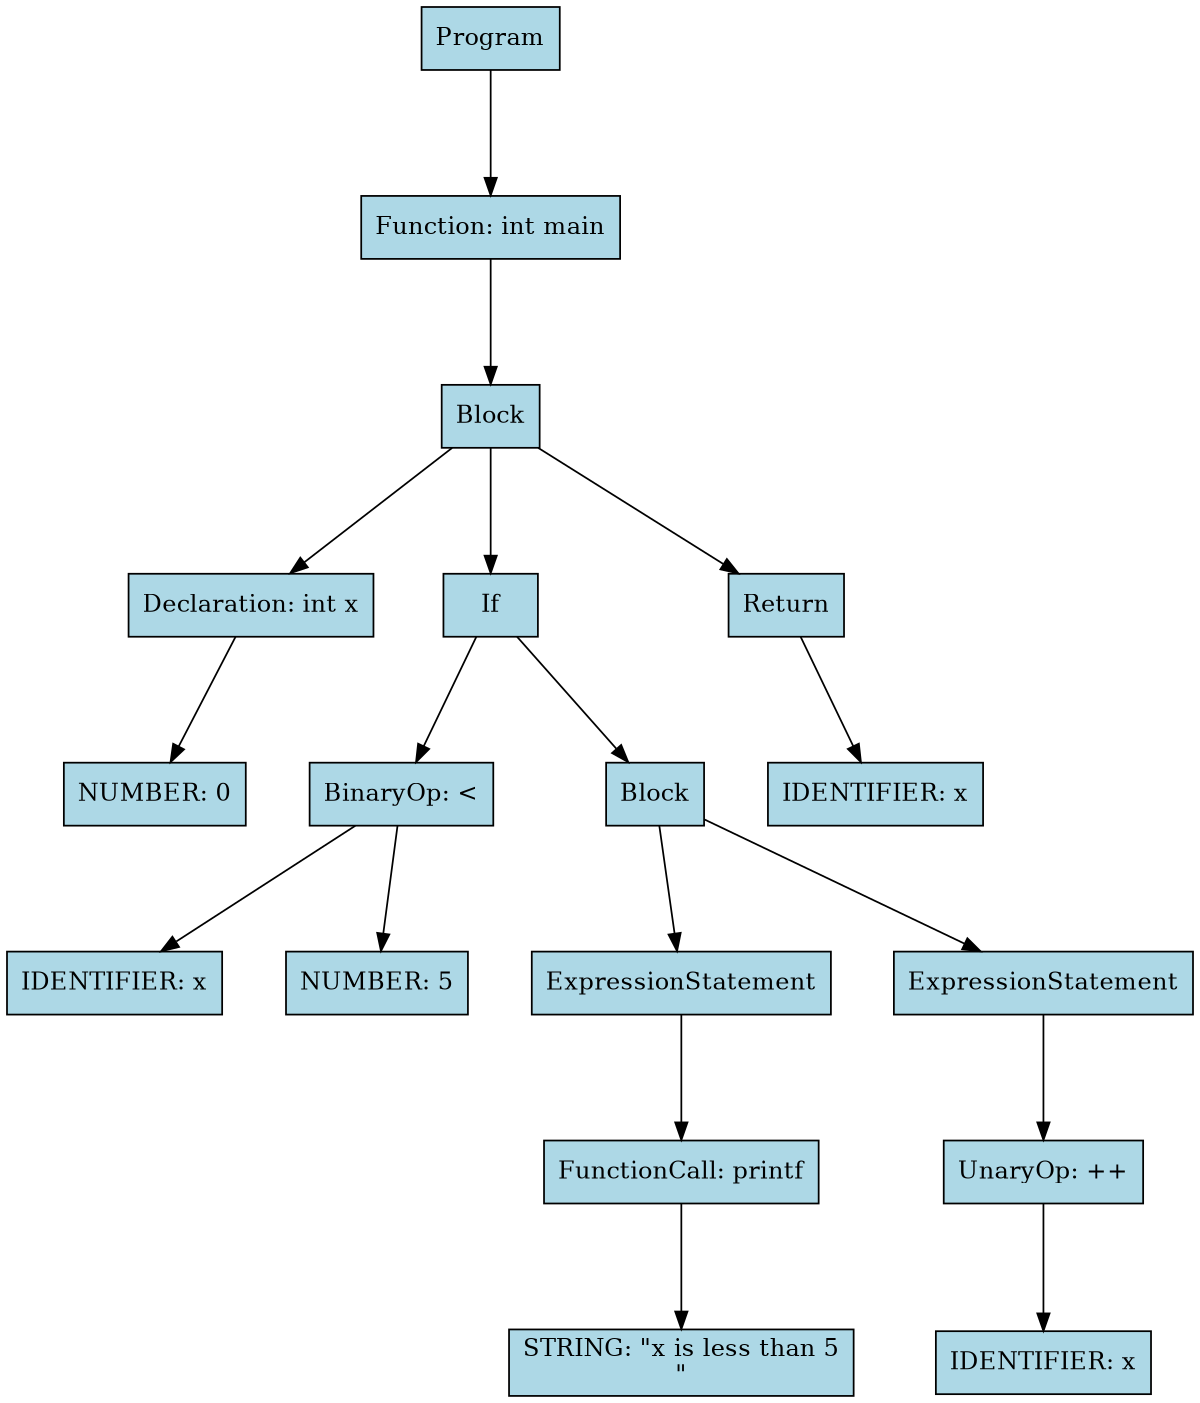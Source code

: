 digraph {
	graph [dpi=300 nodesep=0.5 rankdir=TB ranksep=1.0 size="8,10"]
	node [fillcolor=lightblue font=Helvetica fontsize=14 shape=box style=filled]
	edge [color=black]
	4443501776 [label=Program]
	4443502992 [label="Function: int main"]
	4443501776 -> 4443502992
	4443501840 [label=Block]
	4443502992 -> 4443501840
	4443502032 [label="Declaration: int x"]
	4443501840 -> 4443502032
	4443501904 [label="NUMBER: 0"]
	4443502032 -> 4443501904
	4443502736 [label=If]
	4443501840 -> 4443502736
	4443502224 [label="BinaryOp: <"]
	4443502736 -> 4443502224
	4443502096 [label="IDENTIFIER: x"]
	4443502224 -> 4443502096
	4443502160 [label="NUMBER: 5"]
	4443502224 -> 4443502160
	4443502288 [label=Block]
	4443502736 -> 4443502288
	4443502480 [label=ExpressionStatement]
	4443502288 -> 4443502480
	4443502416 [label="FunctionCall: printf"]
	4443502480 -> 4443502416
	4443502352 [label="STRING: \"x is less than 5\n\""]
	4443502416 -> 4443502352
	4443502672 [label=ExpressionStatement]
	4443502288 -> 4443502672
	4443502608 [label="UnaryOp: ++"]
	4443502672 -> 4443502608
	4443502544 [label="IDENTIFIER: x"]
	4443502608 -> 4443502544
	4443502864 [label=Return]
	4443501840 -> 4443502864
	4443502800 [label="IDENTIFIER: x"]
	4443502864 -> 4443502800
}
